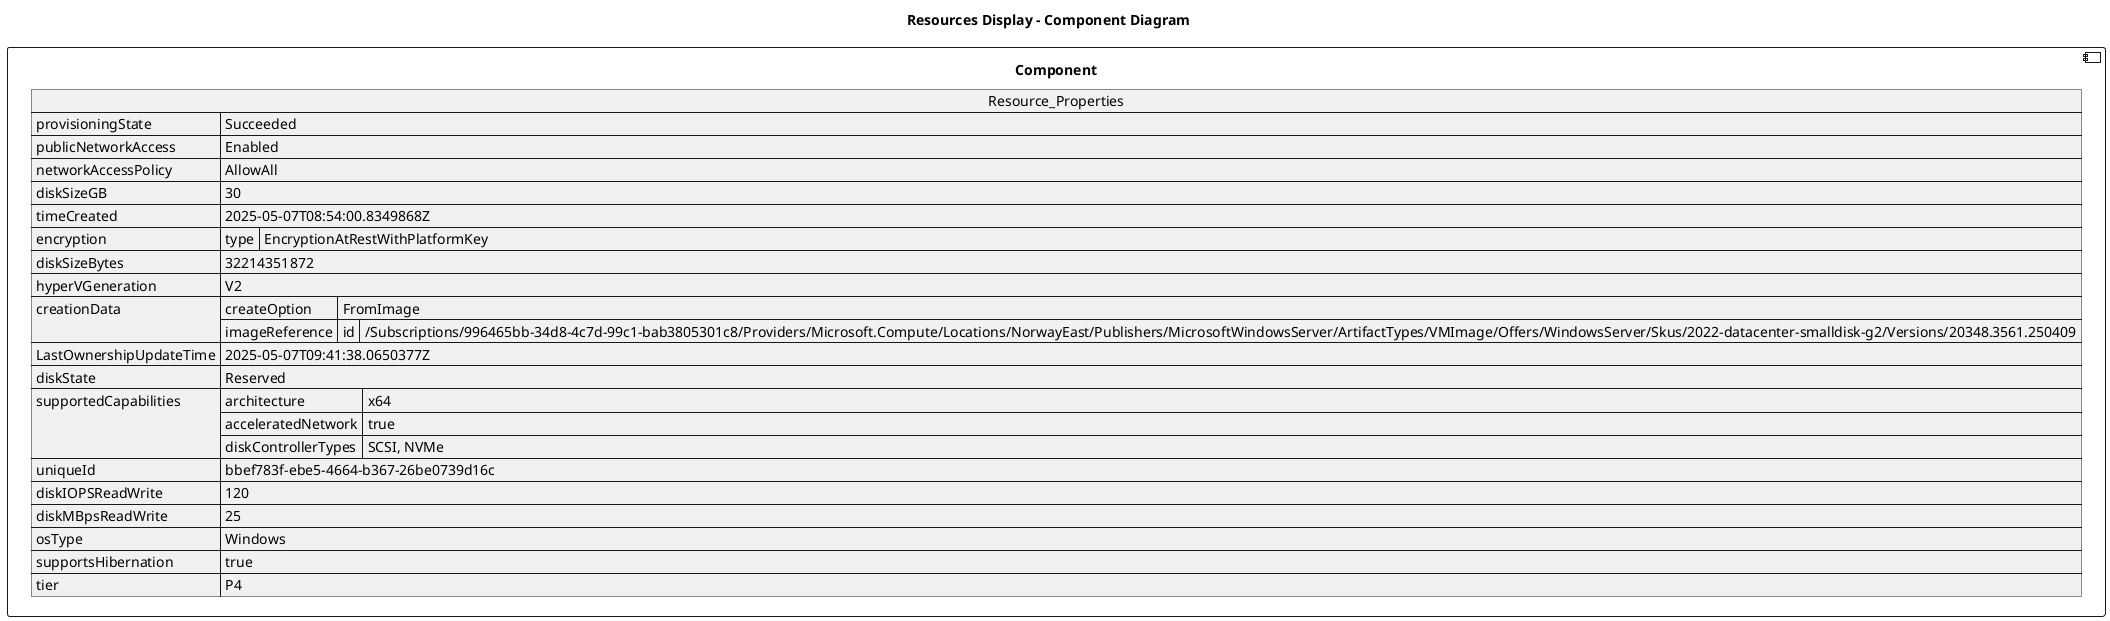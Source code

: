 @startuml

title Resources Display - Component Diagram

component Component {

json  Resource_Properties {
  "provisioningState": "Succeeded",
  "publicNetworkAccess": "Enabled",
  "networkAccessPolicy": "AllowAll",
  "diskSizeGB": 30,
  "timeCreated": "2025-05-07T08:54:00.8349868Z",
  "encryption": {
    "type": "EncryptionAtRestWithPlatformKey"
  },
  "diskSizeBytes": 32214351872,
  "hyperVGeneration": "V2",
  "creationData": {
    "createOption": "FromImage",
    "imageReference": {
      "id": "/Subscriptions/996465bb-34d8-4c7d-99c1-bab3805301c8/Providers/Microsoft.Compute/Locations/NorwayEast/Publishers/MicrosoftWindowsServer/ArtifactTypes/VMImage/Offers/WindowsServer/Skus/2022-datacenter-smalldisk-g2/Versions/20348.3561.250409"
    }
  },
  "LastOwnershipUpdateTime": "2025-05-07T09:41:38.0650377Z",
  "diskState": "Reserved",
  "supportedCapabilities": {
    "architecture": "x64",
    "acceleratedNetwork": true,
    "diskControllerTypes": "SCSI, NVMe"
  },
  "uniqueId": "bbef783f-ebe5-4664-b367-26be0739d16c",
  "diskIOPSReadWrite": 120,
  "diskMBpsReadWrite": 25,
  "osType": "Windows",
  "supportsHibernation": true,
  "tier": "P4"
}
}
@enduml
